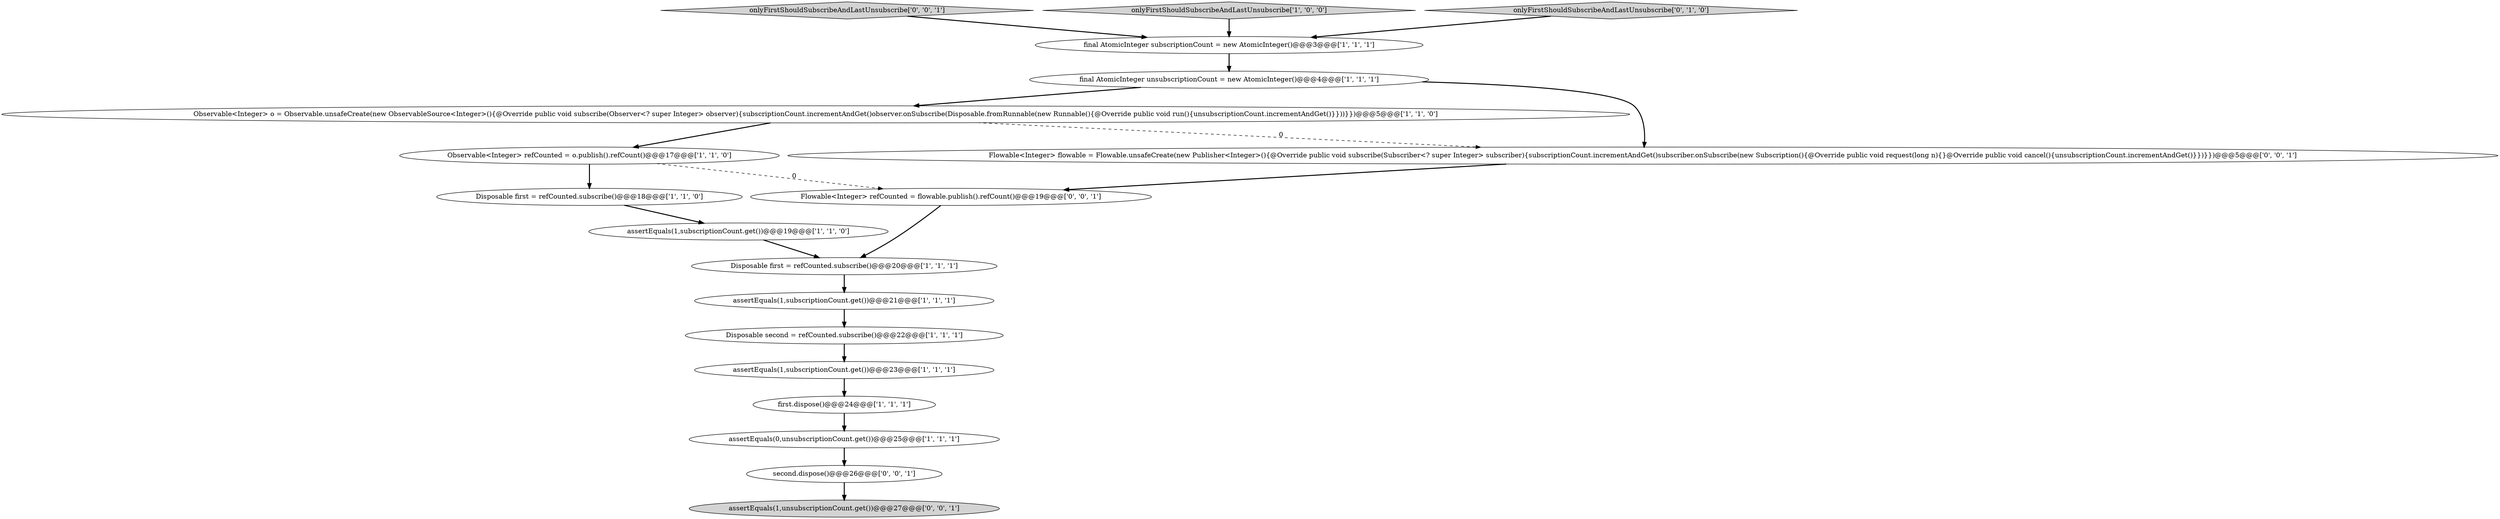 digraph {
4 [style = filled, label = "assertEquals(0,unsubscriptionCount.get())@@@25@@@['1', '1', '1']", fillcolor = white, shape = ellipse image = "AAA0AAABBB1BBB"];
17 [style = filled, label = "onlyFirstShouldSubscribeAndLastUnsubscribe['0', '0', '1']", fillcolor = lightgray, shape = diamond image = "AAA0AAABBB3BBB"];
3 [style = filled, label = "assertEquals(1,subscriptionCount.get())@@@21@@@['1', '1', '1']", fillcolor = white, shape = ellipse image = "AAA0AAABBB1BBB"];
15 [style = filled, label = "Flowable<Integer> refCounted = flowable.publish().refCount()@@@19@@@['0', '0', '1']", fillcolor = white, shape = ellipse image = "AAA0AAABBB3BBB"];
8 [style = filled, label = "Observable<Integer> o = Observable.unsafeCreate(new ObservableSource<Integer>(){@Override public void subscribe(Observer<? super Integer> observer){subscriptionCount.incrementAndGet()observer.onSubscribe(Disposable.fromRunnable(new Runnable(){@Override public void run(){unsubscriptionCount.incrementAndGet()}}))}})@@@5@@@['1', '1', '0']", fillcolor = white, shape = ellipse image = "AAA0AAABBB1BBB"];
12 [style = filled, label = "assertEquals(1,subscriptionCount.get())@@@23@@@['1', '1', '1']", fillcolor = white, shape = ellipse image = "AAA0AAABBB1BBB"];
18 [style = filled, label = "assertEquals(1,unsubscriptionCount.get())@@@27@@@['0', '0', '1']", fillcolor = lightgray, shape = ellipse image = "AAA0AAABBB3BBB"];
14 [style = filled, label = "Flowable<Integer> flowable = Flowable.unsafeCreate(new Publisher<Integer>(){@Override public void subscribe(Subscriber<? super Integer> subscriber){subscriptionCount.incrementAndGet()subscriber.onSubscribe(new Subscription(){@Override public void request(long n){}@Override public void cancel(){unsubscriptionCount.incrementAndGet()}})}})@@@5@@@['0', '0', '1']", fillcolor = white, shape = ellipse image = "AAA0AAABBB3BBB"];
7 [style = filled, label = "assertEquals(1,subscriptionCount.get())@@@19@@@['1', '1', '0']", fillcolor = white, shape = ellipse image = "AAA0AAABBB1BBB"];
10 [style = filled, label = "Disposable first = refCounted.subscribe()@@@18@@@['1', '1', '0']", fillcolor = white, shape = ellipse image = "AAA0AAABBB1BBB"];
1 [style = filled, label = "Observable<Integer> refCounted = o.publish().refCount()@@@17@@@['1', '1', '0']", fillcolor = white, shape = ellipse image = "AAA0AAABBB1BBB"];
0 [style = filled, label = "onlyFirstShouldSubscribeAndLastUnsubscribe['1', '0', '0']", fillcolor = lightgray, shape = diamond image = "AAA0AAABBB1BBB"];
5 [style = filled, label = "first.dispose()@@@24@@@['1', '1', '1']", fillcolor = white, shape = ellipse image = "AAA0AAABBB1BBB"];
9 [style = filled, label = "Disposable second = refCounted.subscribe()@@@22@@@['1', '1', '1']", fillcolor = white, shape = ellipse image = "AAA0AAABBB1BBB"];
13 [style = filled, label = "onlyFirstShouldSubscribeAndLastUnsubscribe['0', '1', '0']", fillcolor = lightgray, shape = diamond image = "AAA0AAABBB2BBB"];
6 [style = filled, label = "final AtomicInteger unsubscriptionCount = new AtomicInteger()@@@4@@@['1', '1', '1']", fillcolor = white, shape = ellipse image = "AAA0AAABBB1BBB"];
11 [style = filled, label = "final AtomicInteger subscriptionCount = new AtomicInteger()@@@3@@@['1', '1', '1']", fillcolor = white, shape = ellipse image = "AAA0AAABBB1BBB"];
2 [style = filled, label = "Disposable first = refCounted.subscribe()@@@20@@@['1', '1', '1']", fillcolor = white, shape = ellipse image = "AAA0AAABBB1BBB"];
16 [style = filled, label = "second.dispose()@@@26@@@['0', '0', '1']", fillcolor = white, shape = ellipse image = "AAA0AAABBB3BBB"];
8->14 [style = dashed, label="0"];
1->10 [style = bold, label=""];
4->16 [style = bold, label=""];
16->18 [style = bold, label=""];
11->6 [style = bold, label=""];
6->8 [style = bold, label=""];
0->11 [style = bold, label=""];
15->2 [style = bold, label=""];
5->4 [style = bold, label=""];
2->3 [style = bold, label=""];
8->1 [style = bold, label=""];
10->7 [style = bold, label=""];
12->5 [style = bold, label=""];
13->11 [style = bold, label=""];
6->14 [style = bold, label=""];
3->9 [style = bold, label=""];
17->11 [style = bold, label=""];
1->15 [style = dashed, label="0"];
14->15 [style = bold, label=""];
9->12 [style = bold, label=""];
7->2 [style = bold, label=""];
}
